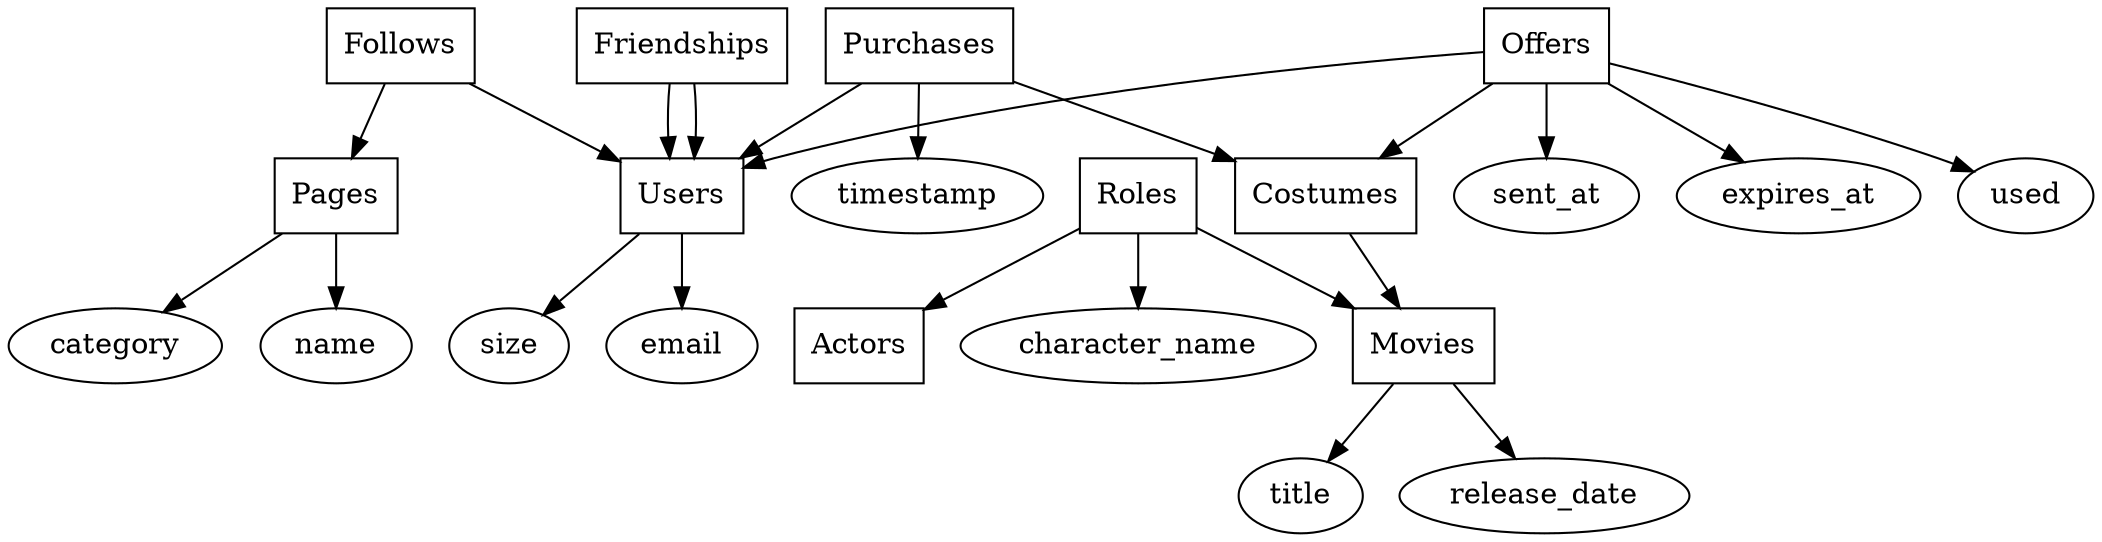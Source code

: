 
digraph ER_Chen {
  node [shape=box];
  Users; Friendships; Pages; Follows; Movies; Actors; Roles; Costumes; Purchases; Offers;

  node [shape=ellipse];
  email; size; name; category; title; release_date; character_name; sent_at; expires_at; used; timestamp;

  Users -> email;
  Users -> size;
  Pages -> name;
  Pages -> category;
  Movies -> title;
  Movies -> release_date;
  Roles -> character_name;
  Offers -> sent_at;
  Offers -> expires_at;
  Offers -> used;
  Purchases -> timestamp;

  Friendships -> Users;
  Friendships -> Users;
  Follows -> Users;
  Follows -> Pages;
  Roles -> Actors;
  Roles -> Movies;
  Costumes -> Movies;
  Purchases -> Users;
  Purchases -> Costumes;
  Offers -> Users;
  Offers -> Costumes;
}
